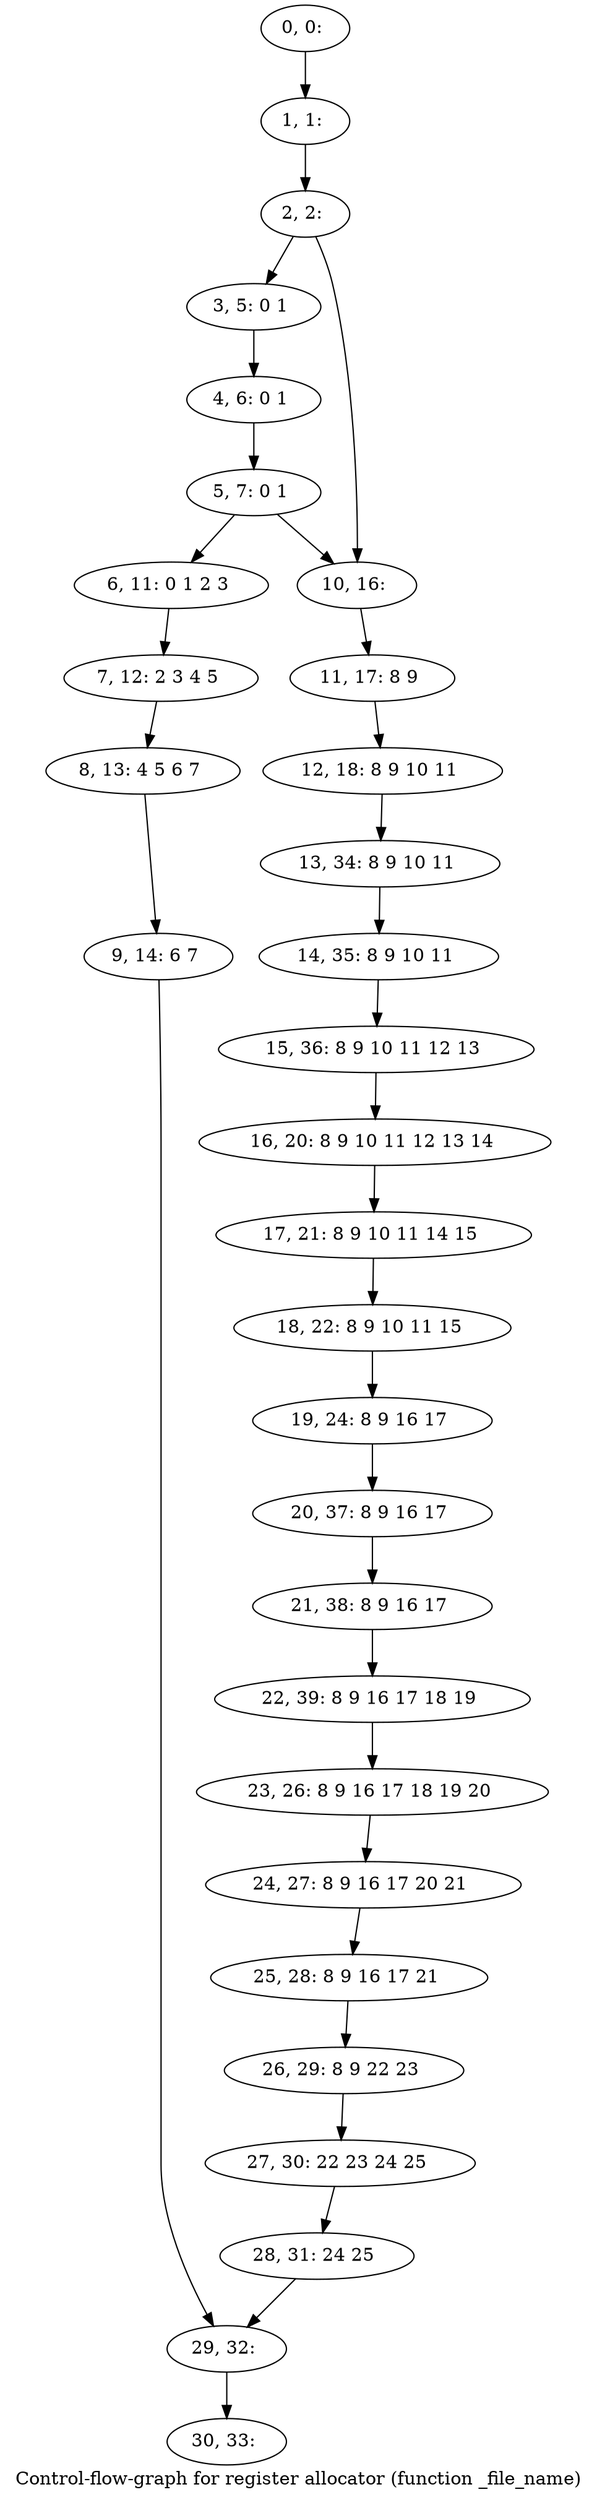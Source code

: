 digraph G {
graph [label="Control-flow-graph for register allocator (function _file_name)"]
0[label="0, 0: "];
1[label="1, 1: "];
2[label="2, 2: "];
3[label="3, 5: 0 1 "];
4[label="4, 6: 0 1 "];
5[label="5, 7: 0 1 "];
6[label="6, 11: 0 1 2 3 "];
7[label="7, 12: 2 3 4 5 "];
8[label="8, 13: 4 5 6 7 "];
9[label="9, 14: 6 7 "];
10[label="10, 16: "];
11[label="11, 17: 8 9 "];
12[label="12, 18: 8 9 10 11 "];
13[label="13, 34: 8 9 10 11 "];
14[label="14, 35: 8 9 10 11 "];
15[label="15, 36: 8 9 10 11 12 13 "];
16[label="16, 20: 8 9 10 11 12 13 14 "];
17[label="17, 21: 8 9 10 11 14 15 "];
18[label="18, 22: 8 9 10 11 15 "];
19[label="19, 24: 8 9 16 17 "];
20[label="20, 37: 8 9 16 17 "];
21[label="21, 38: 8 9 16 17 "];
22[label="22, 39: 8 9 16 17 18 19 "];
23[label="23, 26: 8 9 16 17 18 19 20 "];
24[label="24, 27: 8 9 16 17 20 21 "];
25[label="25, 28: 8 9 16 17 21 "];
26[label="26, 29: 8 9 22 23 "];
27[label="27, 30: 22 23 24 25 "];
28[label="28, 31: 24 25 "];
29[label="29, 32: "];
30[label="30, 33: "];
0->1 ;
1->2 ;
2->3 ;
2->10 ;
3->4 ;
4->5 ;
5->6 ;
5->10 ;
6->7 ;
7->8 ;
8->9 ;
9->29 ;
10->11 ;
11->12 ;
12->13 ;
13->14 ;
14->15 ;
15->16 ;
16->17 ;
17->18 ;
18->19 ;
19->20 ;
20->21 ;
21->22 ;
22->23 ;
23->24 ;
24->25 ;
25->26 ;
26->27 ;
27->28 ;
28->29 ;
29->30 ;
}
